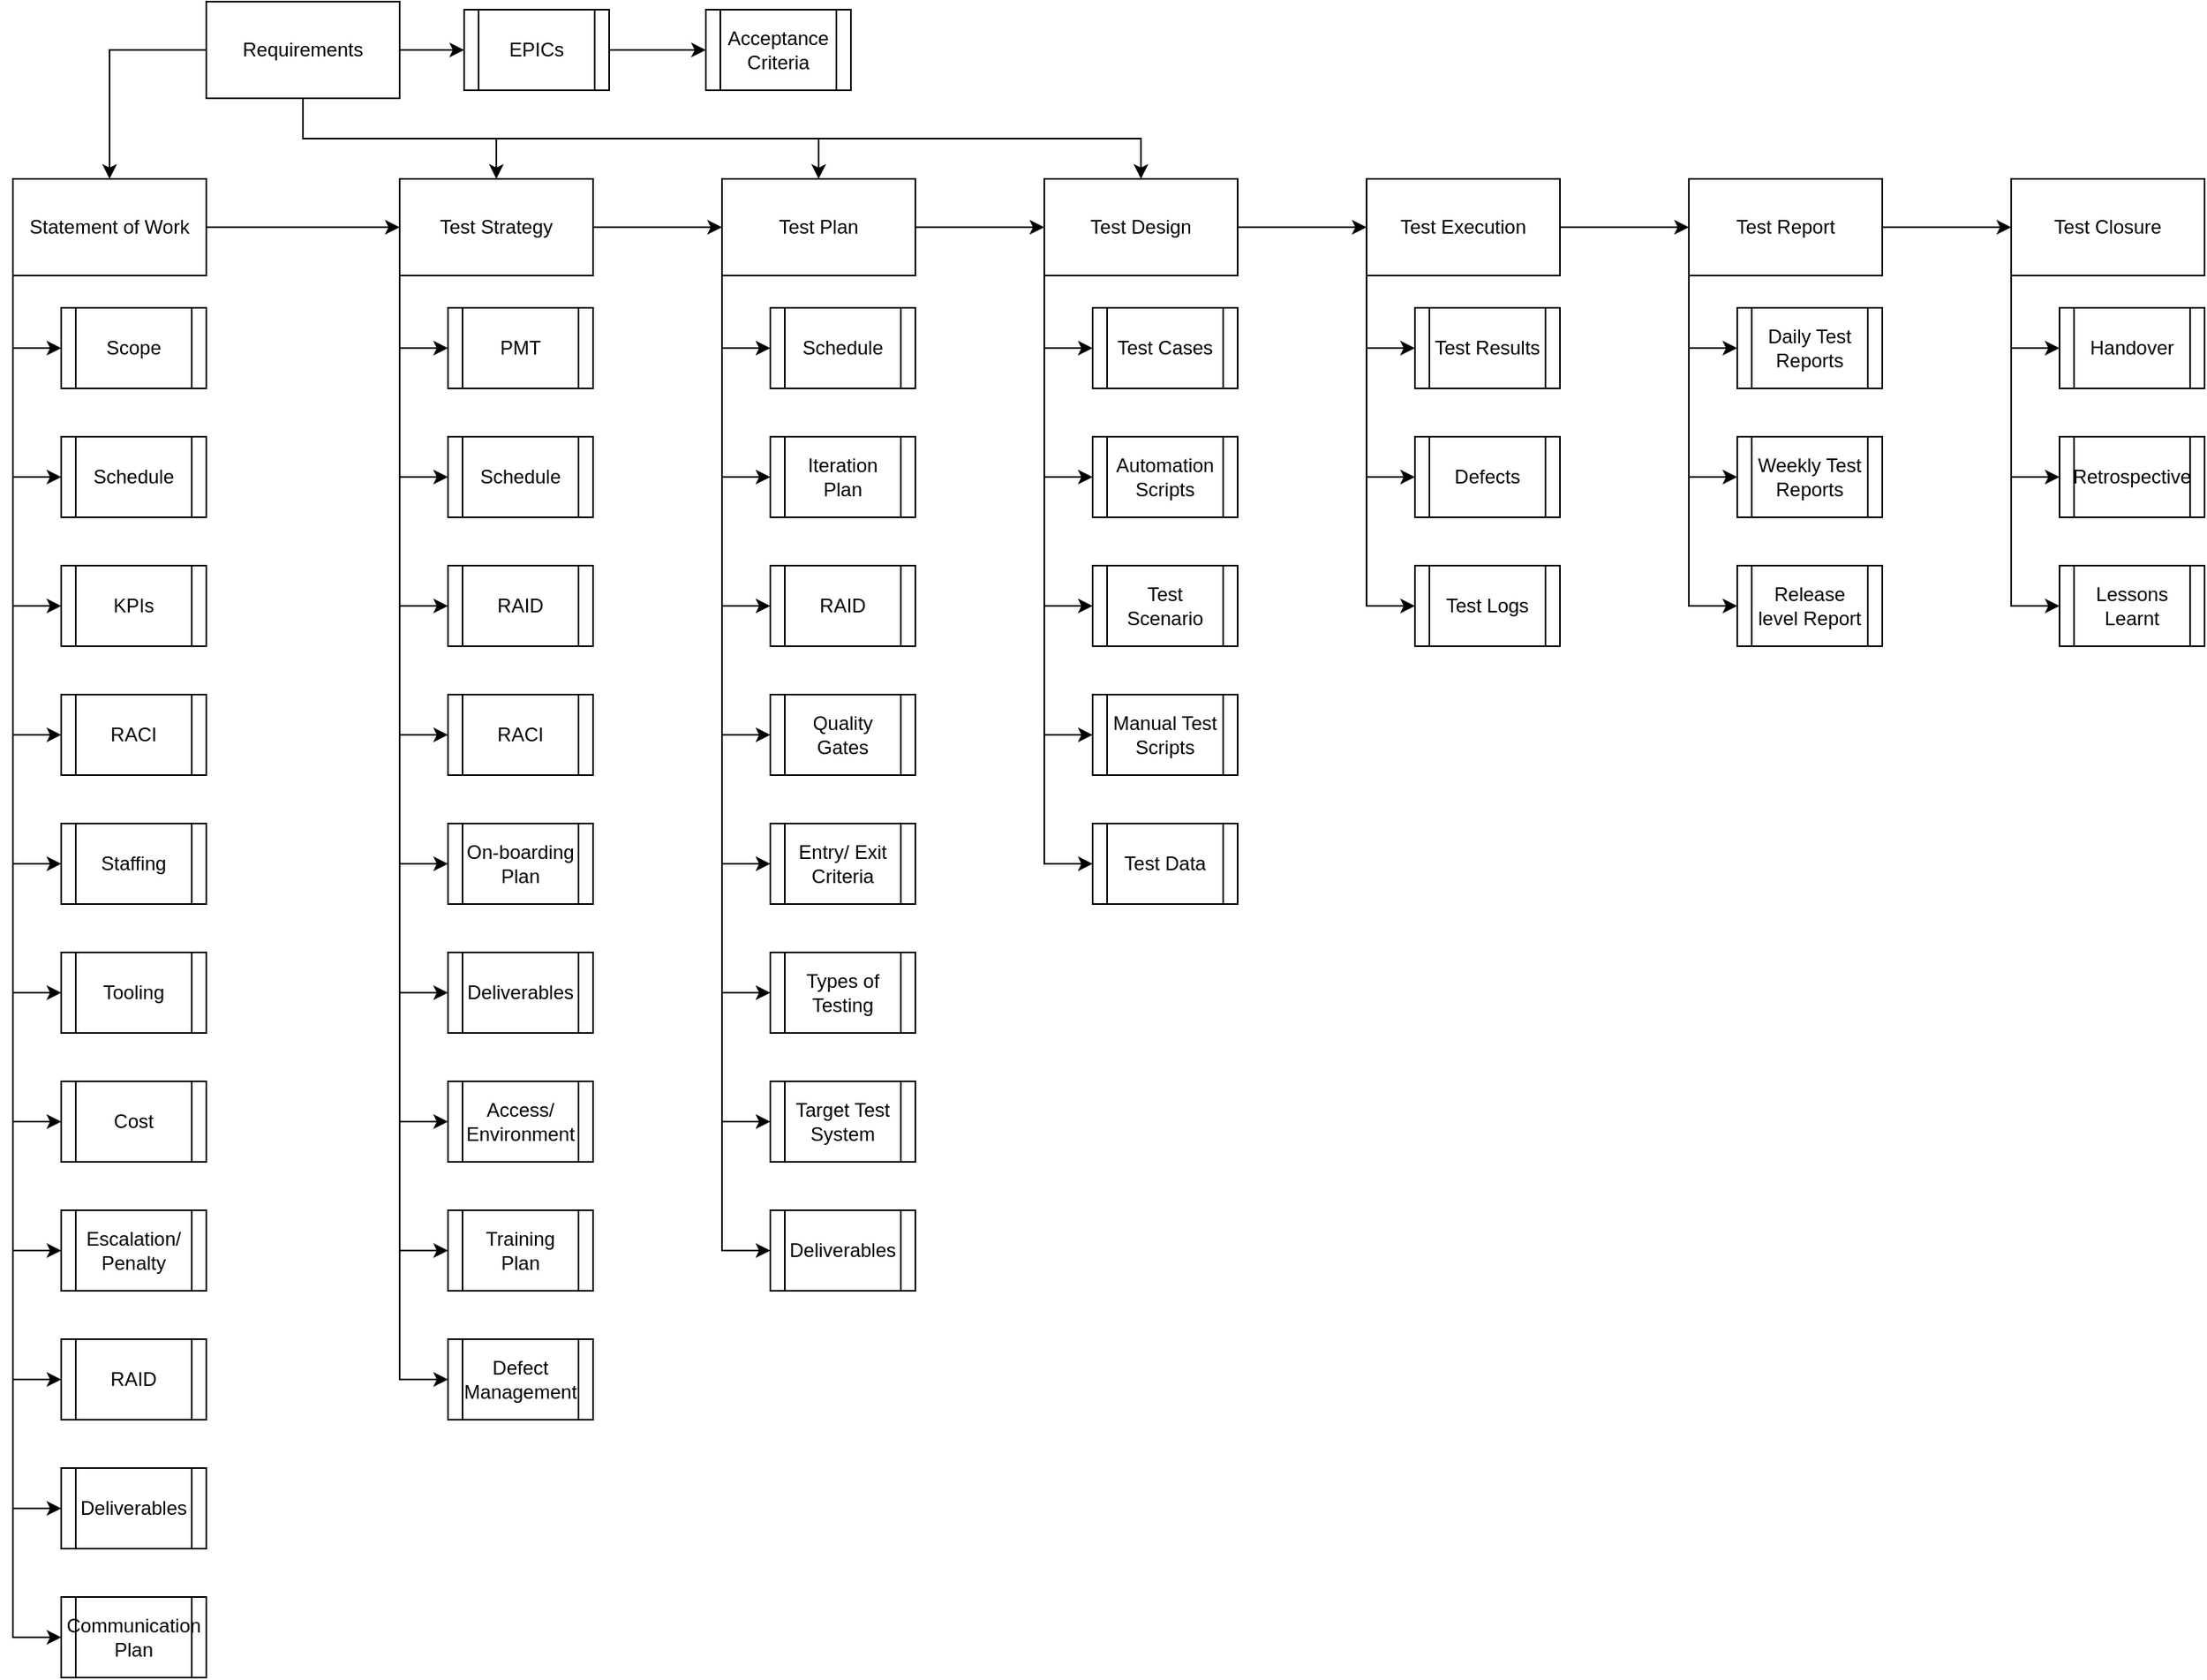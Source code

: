 <mxfile version="20.8.23" type="github" pages="3">
  <diagram name="Page-1" id="XkftuPTef9AWqIVJO75a">
    <mxGraphModel dx="954" dy="647" grid="1" gridSize="10" guides="1" tooltips="1" connect="1" arrows="1" fold="1" page="1" pageScale="1" pageWidth="827" pageHeight="1169" math="0" shadow="0">
      <root>
        <mxCell id="0" />
        <mxCell id="1" parent="0" />
        <mxCell id="diomu_ZPvpp-2AGHOQEY-20" style="edgeStyle=orthogonalEdgeStyle;rounded=0;orthogonalLoop=1;jettySize=auto;html=1;exitX=0;exitY=1;exitDx=0;exitDy=0;entryX=0;entryY=0.5;entryDx=0;entryDy=0;" parent="1" source="diomu_ZPvpp-2AGHOQEY-1" target="diomu_ZPvpp-2AGHOQEY-9" edge="1">
          <mxGeometry relative="1" as="geometry" />
        </mxCell>
        <mxCell id="diomu_ZPvpp-2AGHOQEY-21" style="edgeStyle=orthogonalEdgeStyle;rounded=0;orthogonalLoop=1;jettySize=auto;html=1;exitX=0;exitY=1;exitDx=0;exitDy=0;entryX=0;entryY=0.5;entryDx=0;entryDy=0;" parent="1" source="diomu_ZPvpp-2AGHOQEY-1" target="diomu_ZPvpp-2AGHOQEY-10" edge="1">
          <mxGeometry relative="1" as="geometry">
            <mxPoint x="40" y="280" as="targetPoint" />
          </mxGeometry>
        </mxCell>
        <mxCell id="diomu_ZPvpp-2AGHOQEY-22" style="edgeStyle=orthogonalEdgeStyle;rounded=0;orthogonalLoop=1;jettySize=auto;html=1;exitX=0;exitY=1;exitDx=0;exitDy=0;entryX=0;entryY=0.5;entryDx=0;entryDy=0;" parent="1" source="diomu_ZPvpp-2AGHOQEY-1" target="diomu_ZPvpp-2AGHOQEY-11" edge="1">
          <mxGeometry relative="1" as="geometry" />
        </mxCell>
        <mxCell id="diomu_ZPvpp-2AGHOQEY-23" style="edgeStyle=orthogonalEdgeStyle;rounded=0;orthogonalLoop=1;jettySize=auto;html=1;exitX=0;exitY=1;exitDx=0;exitDy=0;entryX=0;entryY=0.5;entryDx=0;entryDy=0;" parent="1" source="diomu_ZPvpp-2AGHOQEY-1" target="diomu_ZPvpp-2AGHOQEY-19" edge="1">
          <mxGeometry relative="1" as="geometry" />
        </mxCell>
        <mxCell id="diomu_ZPvpp-2AGHOQEY-24" style="edgeStyle=orthogonalEdgeStyle;rounded=0;orthogonalLoop=1;jettySize=auto;html=1;exitX=0;exitY=1;exitDx=0;exitDy=0;entryX=0;entryY=0.5;entryDx=0;entryDy=0;" parent="1" source="diomu_ZPvpp-2AGHOQEY-1" target="diomu_ZPvpp-2AGHOQEY-18" edge="1">
          <mxGeometry relative="1" as="geometry" />
        </mxCell>
        <mxCell id="diomu_ZPvpp-2AGHOQEY-25" style="edgeStyle=orthogonalEdgeStyle;rounded=0;orthogonalLoop=1;jettySize=auto;html=1;exitX=0;exitY=1;exitDx=0;exitDy=0;entryX=0;entryY=0.5;entryDx=0;entryDy=0;" parent="1" source="diomu_ZPvpp-2AGHOQEY-1" target="diomu_ZPvpp-2AGHOQEY-17" edge="1">
          <mxGeometry relative="1" as="geometry" />
        </mxCell>
        <mxCell id="diomu_ZPvpp-2AGHOQEY-26" style="edgeStyle=orthogonalEdgeStyle;rounded=0;orthogonalLoop=1;jettySize=auto;html=1;exitX=0;exitY=1;exitDx=0;exitDy=0;entryX=0;entryY=0.5;entryDx=0;entryDy=0;" parent="1" source="diomu_ZPvpp-2AGHOQEY-1" target="diomu_ZPvpp-2AGHOQEY-16" edge="1">
          <mxGeometry relative="1" as="geometry" />
        </mxCell>
        <mxCell id="diomu_ZPvpp-2AGHOQEY-27" style="edgeStyle=orthogonalEdgeStyle;rounded=0;orthogonalLoop=1;jettySize=auto;html=1;exitX=0;exitY=1;exitDx=0;exitDy=0;entryX=0;entryY=0.5;entryDx=0;entryDy=0;" parent="1" source="diomu_ZPvpp-2AGHOQEY-1" target="diomu_ZPvpp-2AGHOQEY-15" edge="1">
          <mxGeometry relative="1" as="geometry" />
        </mxCell>
        <mxCell id="diomu_ZPvpp-2AGHOQEY-28" style="edgeStyle=orthogonalEdgeStyle;rounded=0;orthogonalLoop=1;jettySize=auto;html=1;exitX=0;exitY=1;exitDx=0;exitDy=0;entryX=0;entryY=0.5;entryDx=0;entryDy=0;" parent="1" source="diomu_ZPvpp-2AGHOQEY-1" target="diomu_ZPvpp-2AGHOQEY-14" edge="1">
          <mxGeometry relative="1" as="geometry" />
        </mxCell>
        <mxCell id="diomu_ZPvpp-2AGHOQEY-29" style="edgeStyle=orthogonalEdgeStyle;rounded=0;orthogonalLoop=1;jettySize=auto;html=1;exitX=0;exitY=1;exitDx=0;exitDy=0;entryX=0;entryY=0.5;entryDx=0;entryDy=0;" parent="1" source="diomu_ZPvpp-2AGHOQEY-1" target="diomu_ZPvpp-2AGHOQEY-13" edge="1">
          <mxGeometry relative="1" as="geometry" />
        </mxCell>
        <mxCell id="diomu_ZPvpp-2AGHOQEY-30" style="edgeStyle=orthogonalEdgeStyle;rounded=0;orthogonalLoop=1;jettySize=auto;html=1;exitX=0;exitY=1;exitDx=0;exitDy=0;entryX=0;entryY=0.5;entryDx=0;entryDy=0;" parent="1" source="diomu_ZPvpp-2AGHOQEY-1" target="diomu_ZPvpp-2AGHOQEY-12" edge="1">
          <mxGeometry relative="1" as="geometry" />
        </mxCell>
        <mxCell id="diomu_ZPvpp-2AGHOQEY-100" style="edgeStyle=orthogonalEdgeStyle;rounded=0;orthogonalLoop=1;jettySize=auto;html=1;exitX=1;exitY=0.5;exitDx=0;exitDy=0;entryX=0;entryY=0.5;entryDx=0;entryDy=0;" parent="1" source="diomu_ZPvpp-2AGHOQEY-1" target="diomu_ZPvpp-2AGHOQEY-3" edge="1">
          <mxGeometry relative="1" as="geometry" />
        </mxCell>
        <mxCell id="diomu_ZPvpp-2AGHOQEY-1" value="Statement of Work" style="rounded=0;whiteSpace=wrap;html=1;" parent="1" vertex="1">
          <mxGeometry x="40" y="120" width="120" height="60" as="geometry" />
        </mxCell>
        <mxCell id="diomu_ZPvpp-2AGHOQEY-106" style="edgeStyle=orthogonalEdgeStyle;rounded=0;orthogonalLoop=1;jettySize=auto;html=1;exitX=1;exitY=0.5;exitDx=0;exitDy=0;entryX=0;entryY=0.5;entryDx=0;entryDy=0;" parent="1" source="diomu_ZPvpp-2AGHOQEY-2" target="diomu_ZPvpp-2AGHOQEY-98" edge="1">
          <mxGeometry relative="1" as="geometry" />
        </mxCell>
        <mxCell id="diomu_ZPvpp-2AGHOQEY-113" style="edgeStyle=orthogonalEdgeStyle;rounded=0;orthogonalLoop=1;jettySize=auto;html=1;exitX=0;exitY=0.5;exitDx=0;exitDy=0;entryX=0.5;entryY=0;entryDx=0;entryDy=0;startArrow=none;startFill=0;" parent="1" source="diomu_ZPvpp-2AGHOQEY-2" target="diomu_ZPvpp-2AGHOQEY-1" edge="1">
          <mxGeometry relative="1" as="geometry" />
        </mxCell>
        <mxCell id="diomu_ZPvpp-2AGHOQEY-114" style="edgeStyle=orthogonalEdgeStyle;rounded=0;orthogonalLoop=1;jettySize=auto;html=1;exitX=0.5;exitY=1;exitDx=0;exitDy=0;entryX=0.5;entryY=0;entryDx=0;entryDy=0;startArrow=none;startFill=0;" parent="1" source="diomu_ZPvpp-2AGHOQEY-2" target="diomu_ZPvpp-2AGHOQEY-3" edge="1">
          <mxGeometry relative="1" as="geometry" />
        </mxCell>
        <mxCell id="diomu_ZPvpp-2AGHOQEY-115" style="edgeStyle=orthogonalEdgeStyle;rounded=0;orthogonalLoop=1;jettySize=auto;html=1;exitX=0.5;exitY=1;exitDx=0;exitDy=0;entryX=0.5;entryY=0;entryDx=0;entryDy=0;startArrow=none;startFill=0;" parent="1" source="diomu_ZPvpp-2AGHOQEY-2" target="diomu_ZPvpp-2AGHOQEY-4" edge="1">
          <mxGeometry relative="1" as="geometry" />
        </mxCell>
        <mxCell id="diomu_ZPvpp-2AGHOQEY-116" style="edgeStyle=orthogonalEdgeStyle;rounded=0;orthogonalLoop=1;jettySize=auto;html=1;exitX=0.5;exitY=1;exitDx=0;exitDy=0;startArrow=none;startFill=0;" parent="1" source="diomu_ZPvpp-2AGHOQEY-2" target="diomu_ZPvpp-2AGHOQEY-5" edge="1">
          <mxGeometry relative="1" as="geometry" />
        </mxCell>
        <mxCell id="diomu_ZPvpp-2AGHOQEY-2" value="Requirements" style="rounded=0;whiteSpace=wrap;html=1;" parent="1" vertex="1">
          <mxGeometry x="160" y="10" width="120" height="60" as="geometry" />
        </mxCell>
        <mxCell id="diomu_ZPvpp-2AGHOQEY-40" style="edgeStyle=orthogonalEdgeStyle;rounded=0;orthogonalLoop=1;jettySize=auto;html=1;exitX=0;exitY=1;exitDx=0;exitDy=0;entryX=0;entryY=0.5;entryDx=0;entryDy=0;" parent="1" source="diomu_ZPvpp-2AGHOQEY-3" target="diomu_ZPvpp-2AGHOQEY-39" edge="1">
          <mxGeometry relative="1" as="geometry" />
        </mxCell>
        <mxCell id="diomu_ZPvpp-2AGHOQEY-41" style="edgeStyle=orthogonalEdgeStyle;rounded=0;orthogonalLoop=1;jettySize=auto;html=1;exitX=0;exitY=1;exitDx=0;exitDy=0;entryX=0;entryY=0.5;entryDx=0;entryDy=0;" parent="1" source="diomu_ZPvpp-2AGHOQEY-3" target="diomu_ZPvpp-2AGHOQEY-38" edge="1">
          <mxGeometry relative="1" as="geometry" />
        </mxCell>
        <mxCell id="diomu_ZPvpp-2AGHOQEY-42" style="edgeStyle=orthogonalEdgeStyle;rounded=0;orthogonalLoop=1;jettySize=auto;html=1;exitX=0;exitY=1;exitDx=0;exitDy=0;entryX=0;entryY=0.5;entryDx=0;entryDy=0;" parent="1" source="diomu_ZPvpp-2AGHOQEY-3" target="diomu_ZPvpp-2AGHOQEY-37" edge="1">
          <mxGeometry relative="1" as="geometry" />
        </mxCell>
        <mxCell id="diomu_ZPvpp-2AGHOQEY-43" style="edgeStyle=orthogonalEdgeStyle;rounded=0;orthogonalLoop=1;jettySize=auto;html=1;exitX=0;exitY=1;exitDx=0;exitDy=0;entryX=0;entryY=0.5;entryDx=0;entryDy=0;" parent="1" source="diomu_ZPvpp-2AGHOQEY-3" target="diomu_ZPvpp-2AGHOQEY-36" edge="1">
          <mxGeometry relative="1" as="geometry" />
        </mxCell>
        <mxCell id="diomu_ZPvpp-2AGHOQEY-44" style="edgeStyle=orthogonalEdgeStyle;rounded=0;orthogonalLoop=1;jettySize=auto;html=1;exitX=0;exitY=1;exitDx=0;exitDy=0;entryX=0;entryY=0.5;entryDx=0;entryDy=0;" parent="1" source="diomu_ZPvpp-2AGHOQEY-3" target="diomu_ZPvpp-2AGHOQEY-35" edge="1">
          <mxGeometry relative="1" as="geometry" />
        </mxCell>
        <mxCell id="diomu_ZPvpp-2AGHOQEY-45" style="edgeStyle=orthogonalEdgeStyle;rounded=0;orthogonalLoop=1;jettySize=auto;html=1;exitX=0;exitY=1;exitDx=0;exitDy=0;entryX=0;entryY=0.5;entryDx=0;entryDy=0;" parent="1" source="diomu_ZPvpp-2AGHOQEY-3" target="diomu_ZPvpp-2AGHOQEY-34" edge="1">
          <mxGeometry relative="1" as="geometry" />
        </mxCell>
        <mxCell id="diomu_ZPvpp-2AGHOQEY-46" style="edgeStyle=orthogonalEdgeStyle;rounded=0;orthogonalLoop=1;jettySize=auto;html=1;exitX=0;exitY=1;exitDx=0;exitDy=0;entryX=0;entryY=0.5;entryDx=0;entryDy=0;" parent="1" source="diomu_ZPvpp-2AGHOQEY-3" target="diomu_ZPvpp-2AGHOQEY-33" edge="1">
          <mxGeometry relative="1" as="geometry" />
        </mxCell>
        <mxCell id="diomu_ZPvpp-2AGHOQEY-47" style="edgeStyle=orthogonalEdgeStyle;rounded=0;orthogonalLoop=1;jettySize=auto;html=1;exitX=0;exitY=1;exitDx=0;exitDy=0;entryX=0;entryY=0.5;entryDx=0;entryDy=0;" parent="1" source="diomu_ZPvpp-2AGHOQEY-3" target="diomu_ZPvpp-2AGHOQEY-32" edge="1">
          <mxGeometry relative="1" as="geometry" />
        </mxCell>
        <mxCell id="diomu_ZPvpp-2AGHOQEY-48" style="edgeStyle=orthogonalEdgeStyle;rounded=0;orthogonalLoop=1;jettySize=auto;html=1;exitX=0;exitY=1;exitDx=0;exitDy=0;entryX=0;entryY=0.5;entryDx=0;entryDy=0;" parent="1" source="diomu_ZPvpp-2AGHOQEY-3" target="diomu_ZPvpp-2AGHOQEY-31" edge="1">
          <mxGeometry relative="1" as="geometry" />
        </mxCell>
        <mxCell id="diomu_ZPvpp-2AGHOQEY-101" style="edgeStyle=orthogonalEdgeStyle;rounded=0;orthogonalLoop=1;jettySize=auto;html=1;exitX=1;exitY=0.5;exitDx=0;exitDy=0;entryX=0;entryY=0.5;entryDx=0;entryDy=0;" parent="1" source="diomu_ZPvpp-2AGHOQEY-3" target="diomu_ZPvpp-2AGHOQEY-4" edge="1">
          <mxGeometry relative="1" as="geometry" />
        </mxCell>
        <mxCell id="diomu_ZPvpp-2AGHOQEY-3" value="Test Strategy" style="rounded=0;whiteSpace=wrap;html=1;" parent="1" vertex="1">
          <mxGeometry x="280" y="120" width="120" height="60" as="geometry" />
        </mxCell>
        <mxCell id="diomu_ZPvpp-2AGHOQEY-58" style="edgeStyle=orthogonalEdgeStyle;rounded=0;orthogonalLoop=1;jettySize=auto;html=1;exitX=0;exitY=1;exitDx=0;exitDy=0;entryX=0;entryY=0.5;entryDx=0;entryDy=0;" parent="1" source="diomu_ZPvpp-2AGHOQEY-4" target="diomu_ZPvpp-2AGHOQEY-56" edge="1">
          <mxGeometry relative="1" as="geometry" />
        </mxCell>
        <mxCell id="diomu_ZPvpp-2AGHOQEY-59" style="edgeStyle=orthogonalEdgeStyle;rounded=0;orthogonalLoop=1;jettySize=auto;html=1;exitX=0;exitY=1;exitDx=0;exitDy=0;entryX=0;entryY=0.5;entryDx=0;entryDy=0;" parent="1" source="diomu_ZPvpp-2AGHOQEY-4" target="diomu_ZPvpp-2AGHOQEY-55" edge="1">
          <mxGeometry relative="1" as="geometry" />
        </mxCell>
        <mxCell id="diomu_ZPvpp-2AGHOQEY-60" style="edgeStyle=orthogonalEdgeStyle;rounded=0;orthogonalLoop=1;jettySize=auto;html=1;exitX=0;exitY=1;exitDx=0;exitDy=0;entryX=0;entryY=0.5;entryDx=0;entryDy=0;" parent="1" source="diomu_ZPvpp-2AGHOQEY-4" target="diomu_ZPvpp-2AGHOQEY-54" edge="1">
          <mxGeometry relative="1" as="geometry" />
        </mxCell>
        <mxCell id="diomu_ZPvpp-2AGHOQEY-61" style="edgeStyle=orthogonalEdgeStyle;rounded=0;orthogonalLoop=1;jettySize=auto;html=1;exitX=0;exitY=1;exitDx=0;exitDy=0;entryX=0;entryY=0.5;entryDx=0;entryDy=0;" parent="1" source="diomu_ZPvpp-2AGHOQEY-4" target="diomu_ZPvpp-2AGHOQEY-53" edge="1">
          <mxGeometry relative="1" as="geometry" />
        </mxCell>
        <mxCell id="diomu_ZPvpp-2AGHOQEY-62" style="edgeStyle=orthogonalEdgeStyle;rounded=0;orthogonalLoop=1;jettySize=auto;html=1;exitX=0;exitY=1;exitDx=0;exitDy=0;entryX=0;entryY=0.5;entryDx=0;entryDy=0;" parent="1" source="diomu_ZPvpp-2AGHOQEY-4" target="diomu_ZPvpp-2AGHOQEY-52" edge="1">
          <mxGeometry relative="1" as="geometry" />
        </mxCell>
        <mxCell id="diomu_ZPvpp-2AGHOQEY-63" style="edgeStyle=orthogonalEdgeStyle;rounded=0;orthogonalLoop=1;jettySize=auto;html=1;exitX=0;exitY=1;exitDx=0;exitDy=0;entryX=0;entryY=0.5;entryDx=0;entryDy=0;" parent="1" source="diomu_ZPvpp-2AGHOQEY-4" target="diomu_ZPvpp-2AGHOQEY-51" edge="1">
          <mxGeometry relative="1" as="geometry" />
        </mxCell>
        <mxCell id="diomu_ZPvpp-2AGHOQEY-64" style="edgeStyle=orthogonalEdgeStyle;rounded=0;orthogonalLoop=1;jettySize=auto;html=1;exitX=0;exitY=1;exitDx=0;exitDy=0;entryX=0;entryY=0.5;entryDx=0;entryDy=0;" parent="1" source="diomu_ZPvpp-2AGHOQEY-4" target="diomu_ZPvpp-2AGHOQEY-50" edge="1">
          <mxGeometry relative="1" as="geometry" />
        </mxCell>
        <mxCell id="diomu_ZPvpp-2AGHOQEY-65" style="edgeStyle=orthogonalEdgeStyle;rounded=0;orthogonalLoop=1;jettySize=auto;html=1;exitX=0;exitY=1;exitDx=0;exitDy=0;entryX=0;entryY=0.5;entryDx=0;entryDy=0;" parent="1" source="diomu_ZPvpp-2AGHOQEY-4" target="diomu_ZPvpp-2AGHOQEY-49" edge="1">
          <mxGeometry relative="1" as="geometry" />
        </mxCell>
        <mxCell id="diomu_ZPvpp-2AGHOQEY-102" style="edgeStyle=orthogonalEdgeStyle;rounded=0;orthogonalLoop=1;jettySize=auto;html=1;exitX=1;exitY=0.5;exitDx=0;exitDy=0;entryX=0;entryY=0.5;entryDx=0;entryDy=0;" parent="1" source="diomu_ZPvpp-2AGHOQEY-4" target="diomu_ZPvpp-2AGHOQEY-5" edge="1">
          <mxGeometry relative="1" as="geometry" />
        </mxCell>
        <mxCell id="diomu_ZPvpp-2AGHOQEY-4" value="Test Plan" style="rounded=0;whiteSpace=wrap;html=1;" parent="1" vertex="1">
          <mxGeometry x="480" y="120" width="120" height="60" as="geometry" />
        </mxCell>
        <mxCell id="diomu_ZPvpp-2AGHOQEY-75" style="edgeStyle=orthogonalEdgeStyle;rounded=0;orthogonalLoop=1;jettySize=auto;html=1;exitX=0;exitY=1;exitDx=0;exitDy=0;entryX=0;entryY=0.5;entryDx=0;entryDy=0;" parent="1" source="diomu_ZPvpp-2AGHOQEY-5" target="diomu_ZPvpp-2AGHOQEY-70" edge="1">
          <mxGeometry relative="1" as="geometry" />
        </mxCell>
        <mxCell id="diomu_ZPvpp-2AGHOQEY-76" style="edgeStyle=orthogonalEdgeStyle;rounded=0;orthogonalLoop=1;jettySize=auto;html=1;exitX=0;exitY=1;exitDx=0;exitDy=0;entryX=0;entryY=0.5;entryDx=0;entryDy=0;" parent="1" source="diomu_ZPvpp-2AGHOQEY-5" target="diomu_ZPvpp-2AGHOQEY-69" edge="1">
          <mxGeometry relative="1" as="geometry" />
        </mxCell>
        <mxCell id="diomu_ZPvpp-2AGHOQEY-77" style="edgeStyle=orthogonalEdgeStyle;rounded=0;orthogonalLoop=1;jettySize=auto;html=1;exitX=0;exitY=1;exitDx=0;exitDy=0;entryX=0;entryY=0.5;entryDx=0;entryDy=0;" parent="1" source="diomu_ZPvpp-2AGHOQEY-5" target="diomu_ZPvpp-2AGHOQEY-68" edge="1">
          <mxGeometry relative="1" as="geometry" />
        </mxCell>
        <mxCell id="diomu_ZPvpp-2AGHOQEY-78" style="edgeStyle=orthogonalEdgeStyle;rounded=0;orthogonalLoop=1;jettySize=auto;html=1;exitX=0;exitY=1;exitDx=0;exitDy=0;entryX=0;entryY=0.5;entryDx=0;entryDy=0;" parent="1" source="diomu_ZPvpp-2AGHOQEY-5" target="diomu_ZPvpp-2AGHOQEY-67" edge="1">
          <mxGeometry relative="1" as="geometry" />
        </mxCell>
        <mxCell id="diomu_ZPvpp-2AGHOQEY-79" style="edgeStyle=orthogonalEdgeStyle;rounded=0;orthogonalLoop=1;jettySize=auto;html=1;exitX=0;exitY=1;exitDx=0;exitDy=0;entryX=0;entryY=0.5;entryDx=0;entryDy=0;" parent="1" source="diomu_ZPvpp-2AGHOQEY-5" target="diomu_ZPvpp-2AGHOQEY-66" edge="1">
          <mxGeometry relative="1" as="geometry" />
        </mxCell>
        <mxCell id="diomu_ZPvpp-2AGHOQEY-103" style="edgeStyle=orthogonalEdgeStyle;rounded=0;orthogonalLoop=1;jettySize=auto;html=1;exitX=1;exitY=0.5;exitDx=0;exitDy=0;entryX=0;entryY=0.5;entryDx=0;entryDy=0;" parent="1" source="diomu_ZPvpp-2AGHOQEY-5" target="diomu_ZPvpp-2AGHOQEY-6" edge="1">
          <mxGeometry relative="1" as="geometry" />
        </mxCell>
        <mxCell id="diomu_ZPvpp-2AGHOQEY-5" value="Test Design" style="rounded=0;whiteSpace=wrap;html=1;" parent="1" vertex="1">
          <mxGeometry x="680" y="120" width="120" height="60" as="geometry" />
        </mxCell>
        <mxCell id="diomu_ZPvpp-2AGHOQEY-83" style="edgeStyle=orthogonalEdgeStyle;rounded=0;orthogonalLoop=1;jettySize=auto;html=1;exitX=0;exitY=1;exitDx=0;exitDy=0;entryX=0;entryY=0.5;entryDx=0;entryDy=0;" parent="1" source="diomu_ZPvpp-2AGHOQEY-6" target="diomu_ZPvpp-2AGHOQEY-82" edge="1">
          <mxGeometry relative="1" as="geometry" />
        </mxCell>
        <mxCell id="diomu_ZPvpp-2AGHOQEY-84" style="edgeStyle=orthogonalEdgeStyle;rounded=0;orthogonalLoop=1;jettySize=auto;html=1;exitX=0;exitY=1;exitDx=0;exitDy=0;entryX=0;entryY=0.5;entryDx=0;entryDy=0;" parent="1" source="diomu_ZPvpp-2AGHOQEY-6" target="diomu_ZPvpp-2AGHOQEY-81" edge="1">
          <mxGeometry relative="1" as="geometry" />
        </mxCell>
        <mxCell id="diomu_ZPvpp-2AGHOQEY-85" style="edgeStyle=orthogonalEdgeStyle;rounded=0;orthogonalLoop=1;jettySize=auto;html=1;exitX=0;exitY=1;exitDx=0;exitDy=0;entryX=0;entryY=0.5;entryDx=0;entryDy=0;" parent="1" source="diomu_ZPvpp-2AGHOQEY-6" target="diomu_ZPvpp-2AGHOQEY-80" edge="1">
          <mxGeometry relative="1" as="geometry" />
        </mxCell>
        <mxCell id="diomu_ZPvpp-2AGHOQEY-104" style="edgeStyle=orthogonalEdgeStyle;rounded=0;orthogonalLoop=1;jettySize=auto;html=1;exitX=1;exitY=0.5;exitDx=0;exitDy=0;entryX=0;entryY=0.5;entryDx=0;entryDy=0;" parent="1" source="diomu_ZPvpp-2AGHOQEY-6" target="diomu_ZPvpp-2AGHOQEY-7" edge="1">
          <mxGeometry relative="1" as="geometry" />
        </mxCell>
        <mxCell id="diomu_ZPvpp-2AGHOQEY-6" value="Test Execution" style="rounded=0;whiteSpace=wrap;html=1;" parent="1" vertex="1">
          <mxGeometry x="880" y="120" width="120" height="60" as="geometry" />
        </mxCell>
        <mxCell id="diomu_ZPvpp-2AGHOQEY-89" style="edgeStyle=orthogonalEdgeStyle;rounded=0;orthogonalLoop=1;jettySize=auto;html=1;exitX=0;exitY=1;exitDx=0;exitDy=0;entryX=0;entryY=0.5;entryDx=0;entryDy=0;" parent="1" source="diomu_ZPvpp-2AGHOQEY-7" target="diomu_ZPvpp-2AGHOQEY-88" edge="1">
          <mxGeometry relative="1" as="geometry" />
        </mxCell>
        <mxCell id="diomu_ZPvpp-2AGHOQEY-90" style="edgeStyle=orthogonalEdgeStyle;rounded=0;orthogonalLoop=1;jettySize=auto;html=1;exitX=0;exitY=1;exitDx=0;exitDy=0;entryX=0;entryY=0.5;entryDx=0;entryDy=0;" parent="1" source="diomu_ZPvpp-2AGHOQEY-7" target="diomu_ZPvpp-2AGHOQEY-87" edge="1">
          <mxGeometry relative="1" as="geometry" />
        </mxCell>
        <mxCell id="diomu_ZPvpp-2AGHOQEY-91" style="edgeStyle=orthogonalEdgeStyle;rounded=0;orthogonalLoop=1;jettySize=auto;html=1;exitX=0;exitY=1;exitDx=0;exitDy=0;entryX=0;entryY=0.5;entryDx=0;entryDy=0;" parent="1" source="diomu_ZPvpp-2AGHOQEY-7" target="diomu_ZPvpp-2AGHOQEY-86" edge="1">
          <mxGeometry relative="1" as="geometry" />
        </mxCell>
        <mxCell id="diomu_ZPvpp-2AGHOQEY-105" style="edgeStyle=orthogonalEdgeStyle;rounded=0;orthogonalLoop=1;jettySize=auto;html=1;exitX=1;exitY=0.5;exitDx=0;exitDy=0;entryX=0;entryY=0.5;entryDx=0;entryDy=0;" parent="1" source="diomu_ZPvpp-2AGHOQEY-7" target="diomu_ZPvpp-2AGHOQEY-8" edge="1">
          <mxGeometry relative="1" as="geometry" />
        </mxCell>
        <mxCell id="diomu_ZPvpp-2AGHOQEY-7" value="Test Report" style="rounded=0;whiteSpace=wrap;html=1;" parent="1" vertex="1">
          <mxGeometry x="1080" y="120" width="120" height="60" as="geometry" />
        </mxCell>
        <mxCell id="diomu_ZPvpp-2AGHOQEY-95" style="edgeStyle=orthogonalEdgeStyle;rounded=0;orthogonalLoop=1;jettySize=auto;html=1;exitX=0;exitY=1;exitDx=0;exitDy=0;entryX=0;entryY=0.5;entryDx=0;entryDy=0;" parent="1" source="diomu_ZPvpp-2AGHOQEY-8" target="diomu_ZPvpp-2AGHOQEY-94" edge="1">
          <mxGeometry relative="1" as="geometry" />
        </mxCell>
        <mxCell id="diomu_ZPvpp-2AGHOQEY-96" style="edgeStyle=orthogonalEdgeStyle;rounded=0;orthogonalLoop=1;jettySize=auto;html=1;exitX=0;exitY=1;exitDx=0;exitDy=0;entryX=0;entryY=0.5;entryDx=0;entryDy=0;" parent="1" source="diomu_ZPvpp-2AGHOQEY-8" target="diomu_ZPvpp-2AGHOQEY-93" edge="1">
          <mxGeometry relative="1" as="geometry" />
        </mxCell>
        <mxCell id="diomu_ZPvpp-2AGHOQEY-97" style="edgeStyle=orthogonalEdgeStyle;rounded=0;orthogonalLoop=1;jettySize=auto;html=1;exitX=0;exitY=1;exitDx=0;exitDy=0;entryX=0;entryY=0.5;entryDx=0;entryDy=0;" parent="1" source="diomu_ZPvpp-2AGHOQEY-8" target="diomu_ZPvpp-2AGHOQEY-92" edge="1">
          <mxGeometry relative="1" as="geometry" />
        </mxCell>
        <mxCell id="diomu_ZPvpp-2AGHOQEY-8" value="Test Closure" style="rounded=0;whiteSpace=wrap;html=1;" parent="1" vertex="1">
          <mxGeometry x="1280" y="120" width="120" height="60" as="geometry" />
        </mxCell>
        <mxCell id="diomu_ZPvpp-2AGHOQEY-9" value="Scope" style="shape=process;whiteSpace=wrap;html=1;backgroundOutline=1;" parent="1" vertex="1">
          <mxGeometry x="70" y="200" width="90" height="50" as="geometry" />
        </mxCell>
        <mxCell id="diomu_ZPvpp-2AGHOQEY-10" value="Schedule" style="shape=process;whiteSpace=wrap;html=1;backgroundOutline=1;" parent="1" vertex="1">
          <mxGeometry x="70" y="280" width="90" height="50" as="geometry" />
        </mxCell>
        <mxCell id="diomu_ZPvpp-2AGHOQEY-11" value="KPIs" style="shape=process;whiteSpace=wrap;html=1;backgroundOutline=1;" parent="1" vertex="1">
          <mxGeometry x="70" y="360" width="90" height="50" as="geometry" />
        </mxCell>
        <mxCell id="diomu_ZPvpp-2AGHOQEY-12" value="RACI" style="shape=process;whiteSpace=wrap;html=1;backgroundOutline=1;" parent="1" vertex="1">
          <mxGeometry x="70" y="440" width="90" height="50" as="geometry" />
        </mxCell>
        <mxCell id="diomu_ZPvpp-2AGHOQEY-13" value="Staffing" style="shape=process;whiteSpace=wrap;html=1;backgroundOutline=1;" parent="1" vertex="1">
          <mxGeometry x="70" y="520" width="90" height="50" as="geometry" />
        </mxCell>
        <mxCell id="diomu_ZPvpp-2AGHOQEY-14" value="Tooling" style="shape=process;whiteSpace=wrap;html=1;backgroundOutline=1;" parent="1" vertex="1">
          <mxGeometry x="70" y="600" width="90" height="50" as="geometry" />
        </mxCell>
        <mxCell id="diomu_ZPvpp-2AGHOQEY-15" value="Cost" style="shape=process;whiteSpace=wrap;html=1;backgroundOutline=1;" parent="1" vertex="1">
          <mxGeometry x="70" y="680" width="90" height="50" as="geometry" />
        </mxCell>
        <mxCell id="diomu_ZPvpp-2AGHOQEY-16" value="Escalation/ Penalty" style="shape=process;whiteSpace=wrap;html=1;backgroundOutline=1;" parent="1" vertex="1">
          <mxGeometry x="70" y="760" width="90" height="50" as="geometry" />
        </mxCell>
        <mxCell id="diomu_ZPvpp-2AGHOQEY-17" value="RAID" style="shape=process;whiteSpace=wrap;html=1;backgroundOutline=1;" parent="1" vertex="1">
          <mxGeometry x="70" y="840" width="90" height="50" as="geometry" />
        </mxCell>
        <mxCell id="diomu_ZPvpp-2AGHOQEY-18" value="Deliverables" style="shape=process;whiteSpace=wrap;html=1;backgroundOutline=1;" parent="1" vertex="1">
          <mxGeometry x="70" y="920" width="90" height="50" as="geometry" />
        </mxCell>
        <mxCell id="diomu_ZPvpp-2AGHOQEY-19" value="Communication Plan" style="shape=process;whiteSpace=wrap;html=1;backgroundOutline=1;" parent="1" vertex="1">
          <mxGeometry x="70" y="1000" width="90" height="50" as="geometry" />
        </mxCell>
        <mxCell id="diomu_ZPvpp-2AGHOQEY-31" value="PMT" style="shape=process;whiteSpace=wrap;html=1;backgroundOutline=1;" parent="1" vertex="1">
          <mxGeometry x="310" y="200" width="90" height="50" as="geometry" />
        </mxCell>
        <mxCell id="diomu_ZPvpp-2AGHOQEY-32" value="Schedule" style="shape=process;whiteSpace=wrap;html=1;backgroundOutline=1;" parent="1" vertex="1">
          <mxGeometry x="310" y="280" width="90" height="50" as="geometry" />
        </mxCell>
        <mxCell id="diomu_ZPvpp-2AGHOQEY-33" value="RAID" style="shape=process;whiteSpace=wrap;html=1;backgroundOutline=1;" parent="1" vertex="1">
          <mxGeometry x="310" y="360" width="90" height="50" as="geometry" />
        </mxCell>
        <mxCell id="diomu_ZPvpp-2AGHOQEY-34" value="RACI" style="shape=process;whiteSpace=wrap;html=1;backgroundOutline=1;" parent="1" vertex="1">
          <mxGeometry x="310" y="440" width="90" height="50" as="geometry" />
        </mxCell>
        <mxCell id="diomu_ZPvpp-2AGHOQEY-35" value="On-boarding Plan" style="shape=process;whiteSpace=wrap;html=1;backgroundOutline=1;" parent="1" vertex="1">
          <mxGeometry x="310" y="520" width="90" height="50" as="geometry" />
        </mxCell>
        <mxCell id="diomu_ZPvpp-2AGHOQEY-36" value="Deliverables" style="shape=process;whiteSpace=wrap;html=1;backgroundOutline=1;" parent="1" vertex="1">
          <mxGeometry x="310" y="600" width="90" height="50" as="geometry" />
        </mxCell>
        <mxCell id="diomu_ZPvpp-2AGHOQEY-37" value="Access/ Environment" style="shape=process;whiteSpace=wrap;html=1;backgroundOutline=1;" parent="1" vertex="1">
          <mxGeometry x="310" y="680" width="90" height="50" as="geometry" />
        </mxCell>
        <mxCell id="diomu_ZPvpp-2AGHOQEY-38" value="Training Plan" style="shape=process;whiteSpace=wrap;html=1;backgroundOutline=1;" parent="1" vertex="1">
          <mxGeometry x="310" y="760" width="90" height="50" as="geometry" />
        </mxCell>
        <mxCell id="diomu_ZPvpp-2AGHOQEY-39" value="Defect Management" style="shape=process;whiteSpace=wrap;html=1;backgroundOutline=1;" parent="1" vertex="1">
          <mxGeometry x="310" y="840" width="90" height="50" as="geometry" />
        </mxCell>
        <mxCell id="diomu_ZPvpp-2AGHOQEY-49" value="Schedule" style="shape=process;whiteSpace=wrap;html=1;backgroundOutline=1;" parent="1" vertex="1">
          <mxGeometry x="510" y="200" width="90" height="50" as="geometry" />
        </mxCell>
        <mxCell id="diomu_ZPvpp-2AGHOQEY-50" value="Iteration Plan" style="shape=process;whiteSpace=wrap;html=1;backgroundOutline=1;" parent="1" vertex="1">
          <mxGeometry x="510" y="280" width="90" height="50" as="geometry" />
        </mxCell>
        <mxCell id="diomu_ZPvpp-2AGHOQEY-51" value="RAID" style="shape=process;whiteSpace=wrap;html=1;backgroundOutline=1;" parent="1" vertex="1">
          <mxGeometry x="510" y="360" width="90" height="50" as="geometry" />
        </mxCell>
        <mxCell id="diomu_ZPvpp-2AGHOQEY-52" value="Quality Gates" style="shape=process;whiteSpace=wrap;html=1;backgroundOutline=1;" parent="1" vertex="1">
          <mxGeometry x="510" y="440" width="90" height="50" as="geometry" />
        </mxCell>
        <mxCell id="diomu_ZPvpp-2AGHOQEY-53" value="Entry/ Exit Criteria" style="shape=process;whiteSpace=wrap;html=1;backgroundOutline=1;" parent="1" vertex="1">
          <mxGeometry x="510" y="520" width="90" height="50" as="geometry" />
        </mxCell>
        <mxCell id="diomu_ZPvpp-2AGHOQEY-54" value="Types of Testing" style="shape=process;whiteSpace=wrap;html=1;backgroundOutline=1;" parent="1" vertex="1">
          <mxGeometry x="510" y="600" width="90" height="50" as="geometry" />
        </mxCell>
        <mxCell id="diomu_ZPvpp-2AGHOQEY-55" value="Target Test System" style="shape=process;whiteSpace=wrap;html=1;backgroundOutline=1;" parent="1" vertex="1">
          <mxGeometry x="510" y="680" width="90" height="50" as="geometry" />
        </mxCell>
        <mxCell id="diomu_ZPvpp-2AGHOQEY-56" value="Deliverables" style="shape=process;whiteSpace=wrap;html=1;backgroundOutline=1;" parent="1" vertex="1">
          <mxGeometry x="510" y="760" width="90" height="50" as="geometry" />
        </mxCell>
        <mxCell id="diomu_ZPvpp-2AGHOQEY-66" value="Test Cases" style="shape=process;whiteSpace=wrap;html=1;backgroundOutline=1;" parent="1" vertex="1">
          <mxGeometry x="710" y="200" width="90" height="50" as="geometry" />
        </mxCell>
        <mxCell id="diomu_ZPvpp-2AGHOQEY-67" value="Automation Scripts" style="shape=process;whiteSpace=wrap;html=1;backgroundOutline=1;" parent="1" vertex="1">
          <mxGeometry x="710" y="280" width="90" height="50" as="geometry" />
        </mxCell>
        <mxCell id="diomu_ZPvpp-2AGHOQEY-68" value="Test Scenario" style="shape=process;whiteSpace=wrap;html=1;backgroundOutline=1;" parent="1" vertex="1">
          <mxGeometry x="710" y="360" width="90" height="50" as="geometry" />
        </mxCell>
        <mxCell id="diomu_ZPvpp-2AGHOQEY-69" value="Manual Test Scripts" style="shape=process;whiteSpace=wrap;html=1;backgroundOutline=1;" parent="1" vertex="1">
          <mxGeometry x="710" y="440" width="90" height="50" as="geometry" />
        </mxCell>
        <mxCell id="diomu_ZPvpp-2AGHOQEY-70" value="Test Data" style="shape=process;whiteSpace=wrap;html=1;backgroundOutline=1;" parent="1" vertex="1">
          <mxGeometry x="710" y="520" width="90" height="50" as="geometry" />
        </mxCell>
        <mxCell id="diomu_ZPvpp-2AGHOQEY-80" value="Test Results" style="shape=process;whiteSpace=wrap;html=1;backgroundOutline=1;" parent="1" vertex="1">
          <mxGeometry x="910" y="200" width="90" height="50" as="geometry" />
        </mxCell>
        <mxCell id="diomu_ZPvpp-2AGHOQEY-81" value="Defects" style="shape=process;whiteSpace=wrap;html=1;backgroundOutline=1;" parent="1" vertex="1">
          <mxGeometry x="910" y="280" width="90" height="50" as="geometry" />
        </mxCell>
        <mxCell id="diomu_ZPvpp-2AGHOQEY-82" value="Test Logs" style="shape=process;whiteSpace=wrap;html=1;backgroundOutline=1;" parent="1" vertex="1">
          <mxGeometry x="910" y="360" width="90" height="50" as="geometry" />
        </mxCell>
        <mxCell id="diomu_ZPvpp-2AGHOQEY-86" value="Daily Test Reports" style="shape=process;whiteSpace=wrap;html=1;backgroundOutline=1;" parent="1" vertex="1">
          <mxGeometry x="1110" y="200" width="90" height="50" as="geometry" />
        </mxCell>
        <mxCell id="diomu_ZPvpp-2AGHOQEY-87" value="Weekly Test Reports" style="shape=process;whiteSpace=wrap;html=1;backgroundOutline=1;" parent="1" vertex="1">
          <mxGeometry x="1110" y="280" width="90" height="50" as="geometry" />
        </mxCell>
        <mxCell id="diomu_ZPvpp-2AGHOQEY-88" value="Release level Report" style="shape=process;whiteSpace=wrap;html=1;backgroundOutline=1;" parent="1" vertex="1">
          <mxGeometry x="1110" y="360" width="90" height="50" as="geometry" />
        </mxCell>
        <mxCell id="diomu_ZPvpp-2AGHOQEY-92" value="Handover" style="shape=process;whiteSpace=wrap;html=1;backgroundOutline=1;" parent="1" vertex="1">
          <mxGeometry x="1310" y="200" width="90" height="50" as="geometry" />
        </mxCell>
        <mxCell id="diomu_ZPvpp-2AGHOQEY-93" value="Retrospective" style="shape=process;whiteSpace=wrap;html=1;backgroundOutline=1;" parent="1" vertex="1">
          <mxGeometry x="1310" y="280" width="90" height="50" as="geometry" />
        </mxCell>
        <mxCell id="diomu_ZPvpp-2AGHOQEY-94" value="Lessons Learnt" style="shape=process;whiteSpace=wrap;html=1;backgroundOutline=1;" parent="1" vertex="1">
          <mxGeometry x="1310" y="360" width="90" height="50" as="geometry" />
        </mxCell>
        <mxCell id="diomu_ZPvpp-2AGHOQEY-108" style="edgeStyle=orthogonalEdgeStyle;rounded=0;orthogonalLoop=1;jettySize=auto;html=1;exitX=1;exitY=0.5;exitDx=0;exitDy=0;entryX=0;entryY=0.5;entryDx=0;entryDy=0;" parent="1" source="diomu_ZPvpp-2AGHOQEY-98" target="diomu_ZPvpp-2AGHOQEY-99" edge="1">
          <mxGeometry relative="1" as="geometry" />
        </mxCell>
        <mxCell id="diomu_ZPvpp-2AGHOQEY-98" value="EPICs" style="shape=process;whiteSpace=wrap;html=1;backgroundOutline=1;" parent="1" vertex="1">
          <mxGeometry x="320" y="15" width="90" height="50" as="geometry" />
        </mxCell>
        <mxCell id="diomu_ZPvpp-2AGHOQEY-99" value="Acceptance Criteria" style="shape=process;whiteSpace=wrap;html=1;backgroundOutline=1;" parent="1" vertex="1">
          <mxGeometry x="470" y="15" width="90" height="50" as="geometry" />
        </mxCell>
      </root>
    </mxGraphModel>
  </diagram>
  <diagram id="XyvehR-fLrDqkHYEz6eh" name="Page-2">
    <mxGraphModel dx="954" dy="647" grid="1" gridSize="10" guides="1" tooltips="1" connect="1" arrows="1" fold="1" page="1" pageScale="1" pageWidth="827" pageHeight="1169" math="0" shadow="0">
      <root>
        <mxCell id="0" />
        <mxCell id="1" parent="0" />
        <mxCell id="1Ww7hU1ArQxljVXZ5SBA-1" style="edgeStyle=orthogonalEdgeStyle;rounded=0;orthogonalLoop=1;jettySize=auto;html=1;exitX=0;exitY=1;exitDx=0;exitDy=0;entryX=0;entryY=0.5;entryDx=0;entryDy=0;" parent="1" source="1Ww7hU1ArQxljVXZ5SBA-12" target="1Ww7hU1ArQxljVXZ5SBA-13" edge="1">
          <mxGeometry relative="1" as="geometry" />
        </mxCell>
        <mxCell id="1Ww7hU1ArQxljVXZ5SBA-2" style="edgeStyle=orthogonalEdgeStyle;rounded=0;orthogonalLoop=1;jettySize=auto;html=1;exitX=0;exitY=1;exitDx=0;exitDy=0;entryX=0;entryY=0.5;entryDx=0;entryDy=0;" parent="1" source="1Ww7hU1ArQxljVXZ5SBA-12" target="1Ww7hU1ArQxljVXZ5SBA-14" edge="1">
          <mxGeometry relative="1" as="geometry">
            <mxPoint x="40" y="280" as="targetPoint" />
          </mxGeometry>
        </mxCell>
        <mxCell id="1Ww7hU1ArQxljVXZ5SBA-3" style="edgeStyle=orthogonalEdgeStyle;rounded=0;orthogonalLoop=1;jettySize=auto;html=1;exitX=0;exitY=1;exitDx=0;exitDy=0;entryX=0;entryY=0.5;entryDx=0;entryDy=0;" parent="1" source="1Ww7hU1ArQxljVXZ5SBA-12" target="1Ww7hU1ArQxljVXZ5SBA-15" edge="1">
          <mxGeometry relative="1" as="geometry" />
        </mxCell>
        <mxCell id="1Ww7hU1ArQxljVXZ5SBA-4" style="edgeStyle=orthogonalEdgeStyle;rounded=0;orthogonalLoop=1;jettySize=auto;html=1;exitX=0;exitY=1;exitDx=0;exitDy=0;entryX=0;entryY=0.5;entryDx=0;entryDy=0;" parent="1" source="1Ww7hU1ArQxljVXZ5SBA-12" target="1Ww7hU1ArQxljVXZ5SBA-23" edge="1">
          <mxGeometry relative="1" as="geometry" />
        </mxCell>
        <mxCell id="1Ww7hU1ArQxljVXZ5SBA-5" style="edgeStyle=orthogonalEdgeStyle;rounded=0;orthogonalLoop=1;jettySize=auto;html=1;exitX=0;exitY=1;exitDx=0;exitDy=0;entryX=0;entryY=0.5;entryDx=0;entryDy=0;" parent="1" source="1Ww7hU1ArQxljVXZ5SBA-12" target="1Ww7hU1ArQxljVXZ5SBA-22" edge="1">
          <mxGeometry relative="1" as="geometry" />
        </mxCell>
        <mxCell id="1Ww7hU1ArQxljVXZ5SBA-6" style="edgeStyle=orthogonalEdgeStyle;rounded=0;orthogonalLoop=1;jettySize=auto;html=1;exitX=0;exitY=1;exitDx=0;exitDy=0;entryX=0;entryY=0.5;entryDx=0;entryDy=0;" parent="1" source="1Ww7hU1ArQxljVXZ5SBA-12" target="1Ww7hU1ArQxljVXZ5SBA-21" edge="1">
          <mxGeometry relative="1" as="geometry" />
        </mxCell>
        <mxCell id="1Ww7hU1ArQxljVXZ5SBA-7" style="edgeStyle=orthogonalEdgeStyle;rounded=0;orthogonalLoop=1;jettySize=auto;html=1;exitX=0;exitY=1;exitDx=0;exitDy=0;entryX=0;entryY=0.5;entryDx=0;entryDy=0;" parent="1" source="1Ww7hU1ArQxljVXZ5SBA-12" target="1Ww7hU1ArQxljVXZ5SBA-20" edge="1">
          <mxGeometry relative="1" as="geometry" />
        </mxCell>
        <mxCell id="1Ww7hU1ArQxljVXZ5SBA-8" style="edgeStyle=orthogonalEdgeStyle;rounded=0;orthogonalLoop=1;jettySize=auto;html=1;exitX=0;exitY=1;exitDx=0;exitDy=0;entryX=0;entryY=0.5;entryDx=0;entryDy=0;" parent="1" source="1Ww7hU1ArQxljVXZ5SBA-12" target="1Ww7hU1ArQxljVXZ5SBA-19" edge="1">
          <mxGeometry relative="1" as="geometry" />
        </mxCell>
        <mxCell id="1Ww7hU1ArQxljVXZ5SBA-9" style="edgeStyle=orthogonalEdgeStyle;rounded=0;orthogonalLoop=1;jettySize=auto;html=1;exitX=0;exitY=1;exitDx=0;exitDy=0;entryX=0;entryY=0.5;entryDx=0;entryDy=0;" parent="1" source="1Ww7hU1ArQxljVXZ5SBA-12" target="1Ww7hU1ArQxljVXZ5SBA-18" edge="1">
          <mxGeometry relative="1" as="geometry" />
        </mxCell>
        <mxCell id="1Ww7hU1ArQxljVXZ5SBA-10" style="edgeStyle=orthogonalEdgeStyle;rounded=0;orthogonalLoop=1;jettySize=auto;html=1;exitX=0;exitY=1;exitDx=0;exitDy=0;entryX=0;entryY=0.5;entryDx=0;entryDy=0;" parent="1" source="1Ww7hU1ArQxljVXZ5SBA-12" target="1Ww7hU1ArQxljVXZ5SBA-17" edge="1">
          <mxGeometry relative="1" as="geometry" />
        </mxCell>
        <mxCell id="1Ww7hU1ArQxljVXZ5SBA-11" style="edgeStyle=orthogonalEdgeStyle;rounded=0;orthogonalLoop=1;jettySize=auto;html=1;exitX=0;exitY=1;exitDx=0;exitDy=0;entryX=0;entryY=0.5;entryDx=0;entryDy=0;" parent="1" source="1Ww7hU1ArQxljVXZ5SBA-12" target="1Ww7hU1ArQxljVXZ5SBA-16" edge="1">
          <mxGeometry relative="1" as="geometry" />
        </mxCell>
        <mxCell id="1Ww7hU1ArQxljVXZ5SBA-12" value="Statement of Work" style="rounded=0;whiteSpace=wrap;html=1;" parent="1" vertex="1">
          <mxGeometry x="40" y="120" width="120" height="60" as="geometry" />
        </mxCell>
        <mxCell id="hZaRQ1o54YXqG1jAM8iY-8" style="edgeStyle=orthogonalEdgeStyle;rounded=0;orthogonalLoop=1;jettySize=auto;html=1;exitX=1;exitY=0.5;exitDx=0;exitDy=0;entryX=0;entryY=0.5;entryDx=0;entryDy=0;" parent="1" source="1Ww7hU1ArQxljVXZ5SBA-13" target="hZaRQ1o54YXqG1jAM8iY-3" edge="1">
          <mxGeometry relative="1" as="geometry">
            <Array as="points">
              <mxPoint x="360" y="225" />
              <mxPoint x="360" y="155" />
            </Array>
          </mxGeometry>
        </mxCell>
        <mxCell id="hZaRQ1o54YXqG1jAM8iY-9" style="edgeStyle=orthogonalEdgeStyle;rounded=0;orthogonalLoop=1;jettySize=auto;html=1;exitX=1;exitY=0.5;exitDx=0;exitDy=0;entryX=0;entryY=0.5;entryDx=0;entryDy=0;" parent="1" source="1Ww7hU1ArQxljVXZ5SBA-13" target="hZaRQ1o54YXqG1jAM8iY-4" edge="1">
          <mxGeometry relative="1" as="geometry">
            <Array as="points">
              <mxPoint x="380" y="225" />
              <mxPoint x="380" y="225" />
            </Array>
          </mxGeometry>
        </mxCell>
        <mxCell id="hZaRQ1o54YXqG1jAM8iY-10" style="edgeStyle=orthogonalEdgeStyle;rounded=0;orthogonalLoop=1;jettySize=auto;html=1;exitX=1;exitY=0.5;exitDx=0;exitDy=0;entryX=0;entryY=0.5;entryDx=0;entryDy=0;" parent="1" source="1Ww7hU1ArQxljVXZ5SBA-13" target="hZaRQ1o54YXqG1jAM8iY-5" edge="1">
          <mxGeometry relative="1" as="geometry">
            <Array as="points">
              <mxPoint x="360" y="225" />
              <mxPoint x="360" y="295" />
            </Array>
          </mxGeometry>
        </mxCell>
        <mxCell id="hZaRQ1o54YXqG1jAM8iY-11" style="edgeStyle=orthogonalEdgeStyle;rounded=0;orthogonalLoop=1;jettySize=auto;html=1;exitX=1;exitY=0.5;exitDx=0;exitDy=0;entryX=0;entryY=0.5;entryDx=0;entryDy=0;" parent="1" source="1Ww7hU1ArQxljVXZ5SBA-13" target="hZaRQ1o54YXqG1jAM8iY-6" edge="1">
          <mxGeometry relative="1" as="geometry">
            <Array as="points">
              <mxPoint x="360" y="225" />
              <mxPoint x="360" y="365" />
            </Array>
          </mxGeometry>
        </mxCell>
        <mxCell id="1Ww7hU1ArQxljVXZ5SBA-13" value="Scope" style="shape=process;whiteSpace=wrap;html=1;backgroundOutline=1;" parent="1" vertex="1">
          <mxGeometry x="70" y="200" width="90" height="50" as="geometry" />
        </mxCell>
        <mxCell id="hZaRQ1o54YXqG1jAM8iY-7" style="edgeStyle=orthogonalEdgeStyle;rounded=0;orthogonalLoop=1;jettySize=auto;html=1;exitX=1;exitY=0.5;exitDx=0;exitDy=0;entryX=0;entryY=0.5;entryDx=0;entryDy=0;" parent="1" source="1Ww7hU1ArQxljVXZ5SBA-14" target="hZaRQ1o54YXqG1jAM8iY-1" edge="1">
          <mxGeometry relative="1" as="geometry" />
        </mxCell>
        <mxCell id="1Ww7hU1ArQxljVXZ5SBA-14" value="Schedule" style="shape=process;whiteSpace=wrap;html=1;backgroundOutline=1;" parent="1" vertex="1">
          <mxGeometry x="70" y="280" width="90" height="50" as="geometry" />
        </mxCell>
        <mxCell id="hZaRQ1o54YXqG1jAM8iY-15" style="edgeStyle=orthogonalEdgeStyle;rounded=0;orthogonalLoop=1;jettySize=auto;html=1;exitX=1;exitY=0.5;exitDx=0;exitDy=0;entryX=0;entryY=0.5;entryDx=0;entryDy=0;" parent="1" source="1Ww7hU1ArQxljVXZ5SBA-15" target="hZaRQ1o54YXqG1jAM8iY-13" edge="1">
          <mxGeometry relative="1" as="geometry" />
        </mxCell>
        <mxCell id="hZaRQ1o54YXqG1jAM8iY-16" style="edgeStyle=orthogonalEdgeStyle;rounded=0;orthogonalLoop=1;jettySize=auto;html=1;exitX=1;exitY=0.5;exitDx=0;exitDy=0;entryX=0;entryY=0.75;entryDx=0;entryDy=0;" parent="1" source="1Ww7hU1ArQxljVXZ5SBA-15" target="hZaRQ1o54YXqG1jAM8iY-14" edge="1">
          <mxGeometry relative="1" as="geometry" />
        </mxCell>
        <mxCell id="1Ww7hU1ArQxljVXZ5SBA-15" value="KPIs" style="shape=process;whiteSpace=wrap;html=1;backgroundOutline=1;" parent="1" vertex="1">
          <mxGeometry x="70" y="360" width="90" height="50" as="geometry" />
        </mxCell>
        <mxCell id="1Ww7hU1ArQxljVXZ5SBA-16" value="RACI" style="shape=process;whiteSpace=wrap;html=1;backgroundOutline=1;" parent="1" vertex="1">
          <mxGeometry x="70" y="440" width="90" height="50" as="geometry" />
        </mxCell>
        <mxCell id="hZaRQ1o54YXqG1jAM8iY-21" style="edgeStyle=orthogonalEdgeStyle;rounded=0;orthogonalLoop=1;jettySize=auto;html=1;exitX=1;exitY=0.5;exitDx=0;exitDy=0;entryX=0;entryY=0.5;entryDx=0;entryDy=0;" parent="1" source="1Ww7hU1ArQxljVXZ5SBA-17" target="hZaRQ1o54YXqG1jAM8iY-17" edge="1">
          <mxGeometry relative="1" as="geometry">
            <Array as="points">
              <mxPoint x="360" y="545" />
              <mxPoint x="360" y="460" />
            </Array>
          </mxGeometry>
        </mxCell>
        <mxCell id="hZaRQ1o54YXqG1jAM8iY-22" style="edgeStyle=orthogonalEdgeStyle;rounded=0;orthogonalLoop=1;jettySize=auto;html=1;exitX=1;exitY=0.5;exitDx=0;exitDy=0;entryX=0;entryY=0.5;entryDx=0;entryDy=0;" parent="1" source="1Ww7hU1ArQxljVXZ5SBA-17" target="hZaRQ1o54YXqG1jAM8iY-18" edge="1">
          <mxGeometry relative="1" as="geometry">
            <Array as="points">
              <mxPoint x="360" y="545" />
              <mxPoint x="360" y="525" />
            </Array>
          </mxGeometry>
        </mxCell>
        <mxCell id="hZaRQ1o54YXqG1jAM8iY-23" style="edgeStyle=orthogonalEdgeStyle;rounded=0;orthogonalLoop=1;jettySize=auto;html=1;exitX=1;exitY=0.5;exitDx=0;exitDy=0;entryX=0;entryY=0.5;entryDx=0;entryDy=0;" parent="1" source="1Ww7hU1ArQxljVXZ5SBA-17" target="hZaRQ1o54YXqG1jAM8iY-19" edge="1">
          <mxGeometry relative="1" as="geometry">
            <Array as="points">
              <mxPoint x="360" y="545" />
              <mxPoint x="360" y="595" />
            </Array>
          </mxGeometry>
        </mxCell>
        <mxCell id="hZaRQ1o54YXqG1jAM8iY-24" style="edgeStyle=orthogonalEdgeStyle;rounded=0;orthogonalLoop=1;jettySize=auto;html=1;exitX=1;exitY=0.5;exitDx=0;exitDy=0;entryX=0;entryY=0.5;entryDx=0;entryDy=0;" parent="1" source="1Ww7hU1ArQxljVXZ5SBA-17" target="hZaRQ1o54YXqG1jAM8iY-20" edge="1">
          <mxGeometry relative="1" as="geometry">
            <Array as="points">
              <mxPoint x="360" y="545" />
              <mxPoint x="360" y="665" />
            </Array>
          </mxGeometry>
        </mxCell>
        <mxCell id="1Ww7hU1ArQxljVXZ5SBA-17" value="Staffing" style="shape=process;whiteSpace=wrap;html=1;backgroundOutline=1;" parent="1" vertex="1">
          <mxGeometry x="70" y="520" width="90" height="50" as="geometry" />
        </mxCell>
        <mxCell id="hZaRQ1o54YXqG1jAM8iY-28" style="edgeStyle=orthogonalEdgeStyle;rounded=0;orthogonalLoop=1;jettySize=auto;html=1;exitX=1;exitY=0.5;exitDx=0;exitDy=0;entryX=0;entryY=0.5;entryDx=0;entryDy=0;" parent="1" source="1Ww7hU1ArQxljVXZ5SBA-18" target="hZaRQ1o54YXqG1jAM8iY-25" edge="1">
          <mxGeometry relative="1" as="geometry" />
        </mxCell>
        <mxCell id="hZaRQ1o54YXqG1jAM8iY-29" style="edgeStyle=orthogonalEdgeStyle;rounded=0;orthogonalLoop=1;jettySize=auto;html=1;exitX=1;exitY=0.5;exitDx=0;exitDy=0;entryX=0;entryY=0.5;entryDx=0;entryDy=0;" parent="1" source="1Ww7hU1ArQxljVXZ5SBA-18" target="hZaRQ1o54YXqG1jAM8iY-26" edge="1">
          <mxGeometry relative="1" as="geometry" />
        </mxCell>
        <mxCell id="hZaRQ1o54YXqG1jAM8iY-30" style="edgeStyle=orthogonalEdgeStyle;rounded=0;orthogonalLoop=1;jettySize=auto;html=1;exitX=1;exitY=0.5;exitDx=0;exitDy=0;entryX=0;entryY=0.5;entryDx=0;entryDy=0;" parent="1" source="1Ww7hU1ArQxljVXZ5SBA-18" target="hZaRQ1o54YXqG1jAM8iY-27" edge="1">
          <mxGeometry relative="1" as="geometry" />
        </mxCell>
        <mxCell id="1Ww7hU1ArQxljVXZ5SBA-18" value="Tooling" style="shape=process;whiteSpace=wrap;html=1;backgroundOutline=1;" parent="1" vertex="1">
          <mxGeometry x="70" y="600" width="90" height="50" as="geometry" />
        </mxCell>
        <mxCell id="hZaRQ1o54YXqG1jAM8iY-34" style="edgeStyle=orthogonalEdgeStyle;rounded=0;orthogonalLoop=1;jettySize=auto;html=1;exitX=1;exitY=0.5;exitDx=0;exitDy=0;entryX=0;entryY=0.5;entryDx=0;entryDy=0;" parent="1" source="1Ww7hU1ArQxljVXZ5SBA-19" target="hZaRQ1o54YXqG1jAM8iY-32" edge="1">
          <mxGeometry relative="1" as="geometry" />
        </mxCell>
        <mxCell id="hZaRQ1o54YXqG1jAM8iY-35" style="edgeStyle=orthogonalEdgeStyle;rounded=0;orthogonalLoop=1;jettySize=auto;html=1;exitX=1;exitY=0.5;exitDx=0;exitDy=0;entryX=0;entryY=0.5;entryDx=0;entryDy=0;" parent="1" source="1Ww7hU1ArQxljVXZ5SBA-19" target="hZaRQ1o54YXqG1jAM8iY-31" edge="1">
          <mxGeometry relative="1" as="geometry">
            <Array as="points">
              <mxPoint x="520" y="705" />
              <mxPoint x="520" y="650" />
            </Array>
          </mxGeometry>
        </mxCell>
        <mxCell id="hZaRQ1o54YXqG1jAM8iY-36" style="edgeStyle=orthogonalEdgeStyle;rounded=0;orthogonalLoop=1;jettySize=auto;html=1;exitX=1;exitY=0.5;exitDx=0;exitDy=0;entryX=0;entryY=0.5;entryDx=0;entryDy=0;" parent="1" source="1Ww7hU1ArQxljVXZ5SBA-19" target="hZaRQ1o54YXqG1jAM8iY-33" edge="1">
          <mxGeometry relative="1" as="geometry">
            <Array as="points">
              <mxPoint x="520" y="705" />
              <mxPoint x="520" y="760" />
            </Array>
          </mxGeometry>
        </mxCell>
        <mxCell id="1Ww7hU1ArQxljVXZ5SBA-19" value="Cost" style="shape=process;whiteSpace=wrap;html=1;backgroundOutline=1;" parent="1" vertex="1">
          <mxGeometry x="70" y="680" width="90" height="50" as="geometry" />
        </mxCell>
        <mxCell id="1Ww7hU1ArQxljVXZ5SBA-20" value="Escalation/ Penalty" style="shape=process;whiteSpace=wrap;html=1;backgroundOutline=1;" parent="1" vertex="1">
          <mxGeometry x="70" y="760" width="90" height="50" as="geometry" />
        </mxCell>
        <mxCell id="1Ww7hU1ArQxljVXZ5SBA-21" value="RAID" style="shape=process;whiteSpace=wrap;html=1;backgroundOutline=1;" parent="1" vertex="1">
          <mxGeometry x="70" y="840" width="90" height="50" as="geometry" />
        </mxCell>
        <mxCell id="hZaRQ1o54YXqG1jAM8iY-41" style="edgeStyle=orthogonalEdgeStyle;rounded=0;orthogonalLoop=1;jettySize=auto;html=1;exitX=1;exitY=0.5;exitDx=0;exitDy=0;entryX=0;entryY=0.5;entryDx=0;entryDy=0;" parent="1" source="1Ww7hU1ArQxljVXZ5SBA-22" target="hZaRQ1o54YXqG1jAM8iY-39" edge="1">
          <mxGeometry relative="1" as="geometry" />
        </mxCell>
        <mxCell id="hZaRQ1o54YXqG1jAM8iY-42" style="edgeStyle=orthogonalEdgeStyle;rounded=0;orthogonalLoop=1;jettySize=auto;html=1;exitX=1;exitY=0.5;exitDx=0;exitDy=0;entryX=0;entryY=0.5;entryDx=0;entryDy=0;" parent="1" source="1Ww7hU1ArQxljVXZ5SBA-22" target="hZaRQ1o54YXqG1jAM8iY-38" edge="1">
          <mxGeometry relative="1" as="geometry">
            <Array as="points">
              <mxPoint x="360" y="945" />
              <mxPoint x="360" y="870" />
            </Array>
          </mxGeometry>
        </mxCell>
        <mxCell id="hZaRQ1o54YXqG1jAM8iY-43" style="edgeStyle=orthogonalEdgeStyle;rounded=0;orthogonalLoop=1;jettySize=auto;html=1;exitX=1;exitY=0.5;exitDx=0;exitDy=0;entryX=0;entryY=0.5;entryDx=0;entryDy=0;" parent="1" source="1Ww7hU1ArQxljVXZ5SBA-22" target="hZaRQ1o54YXqG1jAM8iY-40" edge="1">
          <mxGeometry relative="1" as="geometry">
            <Array as="points">
              <mxPoint x="360" y="945" />
              <mxPoint x="360" y="1010" />
            </Array>
          </mxGeometry>
        </mxCell>
        <mxCell id="hZaRQ1o54YXqG1jAM8iY-44" style="edgeStyle=orthogonalEdgeStyle;rounded=0;orthogonalLoop=1;jettySize=auto;html=1;exitX=1;exitY=0.5;exitDx=0;exitDy=0;entryX=0;entryY=0.5;entryDx=0;entryDy=0;" parent="1" source="1Ww7hU1ArQxljVXZ5SBA-22" target="hZaRQ1o54YXqG1jAM8iY-37" edge="1">
          <mxGeometry relative="1" as="geometry">
            <Array as="points">
              <mxPoint x="360" y="945" />
              <mxPoint x="360" y="805" />
            </Array>
          </mxGeometry>
        </mxCell>
        <mxCell id="1Ww7hU1ArQxljVXZ5SBA-22" value="Deliverables" style="shape=process;whiteSpace=wrap;html=1;backgroundOutline=1;" parent="1" vertex="1">
          <mxGeometry x="70" y="920" width="90" height="50" as="geometry" />
        </mxCell>
        <mxCell id="hZaRQ1o54YXqG1jAM8iY-47" style="edgeStyle=orthogonalEdgeStyle;rounded=0;orthogonalLoop=1;jettySize=auto;html=1;exitX=1;exitY=0.5;exitDx=0;exitDy=0;entryX=0;entryY=0.5;entryDx=0;entryDy=0;" parent="1" source="1Ww7hU1ArQxljVXZ5SBA-23" target="hZaRQ1o54YXqG1jAM8iY-45" edge="1">
          <mxGeometry relative="1" as="geometry" />
        </mxCell>
        <mxCell id="hZaRQ1o54YXqG1jAM8iY-48" style="edgeStyle=orthogonalEdgeStyle;rounded=0;orthogonalLoop=1;jettySize=auto;html=1;exitX=1;exitY=0.5;exitDx=0;exitDy=0;entryX=0;entryY=0.5;entryDx=0;entryDy=0;" parent="1" source="1Ww7hU1ArQxljVXZ5SBA-23" target="hZaRQ1o54YXqG1jAM8iY-46" edge="1">
          <mxGeometry relative="1" as="geometry">
            <Array as="points">
              <mxPoint x="200" y="1025" />
              <mxPoint x="200" y="1085" />
            </Array>
          </mxGeometry>
        </mxCell>
        <mxCell id="1Ww7hU1ArQxljVXZ5SBA-23" value="Communication Plan" style="shape=process;whiteSpace=wrap;html=1;backgroundOutline=1;" parent="1" vertex="1">
          <mxGeometry x="70" y="1000" width="110" height="50" as="geometry" />
        </mxCell>
        <mxCell id="hZaRQ1o54YXqG1jAM8iY-1" value="Release Plan" style="rounded=1;whiteSpace=wrap;html=1;" parent="1" vertex="1">
          <mxGeometry x="240" y="280" width="90" height="50" as="geometry" />
        </mxCell>
        <mxCell id="hZaRQ1o54YXqG1jAM8iY-3" value="Types of Testing" style="rounded=1;whiteSpace=wrap;html=1;" parent="1" vertex="1">
          <mxGeometry x="400" y="130" width="90" height="50" as="geometry" />
        </mxCell>
        <mxCell id="hZaRQ1o54YXqG1jAM8iY-4" value="Application List" style="rounded=1;whiteSpace=wrap;html=1;" parent="1" vertex="1">
          <mxGeometry x="400" y="200" width="90" height="50" as="geometry" />
        </mxCell>
        <mxCell id="hZaRQ1o54YXqG1jAM8iY-5" value="Infrastructure" style="rounded=1;whiteSpace=wrap;html=1;" parent="1" vertex="1">
          <mxGeometry x="400" y="270" width="90" height="50" as="geometry" />
        </mxCell>
        <mxCell id="hZaRQ1o54YXqG1jAM8iY-6" value="Out of Scope" style="rounded=1;whiteSpace=wrap;html=1;" parent="1" vertex="1">
          <mxGeometry x="400" y="340" width="90" height="50" as="geometry" />
        </mxCell>
        <mxCell id="hZaRQ1o54YXqG1jAM8iY-13" value="SLA" style="rounded=1;whiteSpace=wrap;html=1;" parent="1" vertex="1">
          <mxGeometry x="240" y="340" width="90" height="50" as="geometry" />
        </mxCell>
        <mxCell id="hZaRQ1o54YXqG1jAM8iY-14" value="Metrics" style="rounded=1;whiteSpace=wrap;html=1;" parent="1" vertex="1">
          <mxGeometry x="240" y="400" width="90" height="50" as="geometry" />
        </mxCell>
        <mxCell id="hZaRQ1o54YXqG1jAM8iY-17" value="Release Plan" style="rounded=1;whiteSpace=wrap;html=1;" parent="1" vertex="1">
          <mxGeometry x="400" y="435" width="90" height="50" as="geometry" />
        </mxCell>
        <mxCell id="hZaRQ1o54YXqG1jAM8iY-18" value="Roles and Responsibilities" style="rounded=1;whiteSpace=wrap;html=1;" parent="1" vertex="1">
          <mxGeometry x="400" y="500" width="90" height="50" as="geometry" />
        </mxCell>
        <mxCell id="hZaRQ1o54YXqG1jAM8iY-19" value="Training" style="rounded=1;whiteSpace=wrap;html=1;" parent="1" vertex="1">
          <mxGeometry x="400" y="570" width="90" height="50" as="geometry" />
        </mxCell>
        <mxCell id="hZaRQ1o54YXqG1jAM8iY-20" value="Skills" style="rounded=1;whiteSpace=wrap;html=1;" parent="1" vertex="1">
          <mxGeometry x="400" y="640" width="90" height="50" as="geometry" />
        </mxCell>
        <mxCell id="hZaRQ1o54YXqG1jAM8iY-25" value="Proposed Tools" style="rounded=1;whiteSpace=wrap;html=1;" parent="1" vertex="1">
          <mxGeometry x="240" y="550" width="90" height="40" as="geometry" />
        </mxCell>
        <mxCell id="hZaRQ1o54YXqG1jAM8iY-26" value="License Model" style="rounded=1;whiteSpace=wrap;html=1;" parent="1" vertex="1">
          <mxGeometry x="240" y="605" width="90" height="40" as="geometry" />
        </mxCell>
        <mxCell id="hZaRQ1o54YXqG1jAM8iY-27" value="Existing Tools" style="rounded=1;whiteSpace=wrap;html=1;" parent="1" vertex="1">
          <mxGeometry x="240" y="660" width="90" height="40" as="geometry" />
        </mxCell>
        <mxCell id="hZaRQ1o54YXqG1jAM8iY-31" value="CAPEX Cost" style="rounded=1;whiteSpace=wrap;html=1;" parent="1" vertex="1">
          <mxGeometry x="560" y="630" width="90" height="40" as="geometry" />
        </mxCell>
        <mxCell id="hZaRQ1o54YXqG1jAM8iY-32" value="OPEX Cost" style="rounded=1;whiteSpace=wrap;html=1;" parent="1" vertex="1">
          <mxGeometry x="560" y="685" width="90" height="40" as="geometry" />
        </mxCell>
        <mxCell id="hZaRQ1o54YXqG1jAM8iY-33" value="Fixed/T&amp;amp;M" style="rounded=1;whiteSpace=wrap;html=1;" parent="1" vertex="1">
          <mxGeometry x="560" y="740" width="90" height="40" as="geometry" />
        </mxCell>
        <mxCell id="hZaRQ1o54YXqG1jAM8iY-37" value="Test Strategy" style="rounded=1;whiteSpace=wrap;html=1;" parent="1" vertex="1">
          <mxGeometry x="400" y="780" width="90" height="50" as="geometry" />
        </mxCell>
        <mxCell id="hZaRQ1o54YXqG1jAM8iY-38" value="KT Plan" style="rounded=1;whiteSpace=wrap;html=1;" parent="1" vertex="1">
          <mxGeometry x="400" y="845" width="90" height="50" as="geometry" />
        </mxCell>
        <mxCell id="hZaRQ1o54YXqG1jAM8iY-39" value="Test Process" style="rounded=1;whiteSpace=wrap;html=1;" parent="1" vertex="1">
          <mxGeometry x="400" y="920" width="90" height="50" as="geometry" />
        </mxCell>
        <mxCell id="hZaRQ1o54YXqG1jAM8iY-40" value="Types of Testing" style="rounded=1;whiteSpace=wrap;html=1;" parent="1" vertex="1">
          <mxGeometry x="400" y="985" width="90" height="50" as="geometry" />
        </mxCell>
        <mxCell id="hZaRQ1o54YXqG1jAM8iY-45" value="Stakeholders" style="rounded=1;whiteSpace=wrap;html=1;" parent="1" vertex="1">
          <mxGeometry x="240" y="1000" width="90" height="50" as="geometry" />
        </mxCell>
        <mxCell id="hZaRQ1o54YXqG1jAM8iY-46" value="Meetings and Frequency" style="rounded=1;whiteSpace=wrap;html=1;" parent="1" vertex="1">
          <mxGeometry x="240" y="1060" width="90" height="50" as="geometry" />
        </mxCell>
      </root>
    </mxGraphModel>
  </diagram>
  <diagram id="-ZaT2BJhJTxd22J1sp4k" name="Page-3">
    <mxGraphModel dx="954" dy="647" grid="1" gridSize="10" guides="1" tooltips="1" connect="1" arrows="1" fold="1" page="1" pageScale="1" pageWidth="827" pageHeight="1169" math="0" shadow="0">
      <root>
        <mxCell id="0" />
        <mxCell id="1" parent="0" />
        <mxCell id="-qf0KcQRHDpLSnrBI3bn-1" style="edgeStyle=orthogonalEdgeStyle;rounded=0;orthogonalLoop=1;jettySize=auto;html=1;exitX=0;exitY=1;exitDx=0;exitDy=0;entryX=0;entryY=0.5;entryDx=0;entryDy=0;" edge="1" parent="1" source="iZrtpaKtUG7kduQD6Nl1-2" target="iZrtpaKtUG7kduQD6Nl1-4">
          <mxGeometry relative="1" as="geometry" />
        </mxCell>
        <mxCell id="-qf0KcQRHDpLSnrBI3bn-2" style="edgeStyle=orthogonalEdgeStyle;rounded=0;orthogonalLoop=1;jettySize=auto;html=1;exitX=0;exitY=1;exitDx=0;exitDy=0;entryX=0;entryY=0.5;entryDx=0;entryDy=0;" edge="1" parent="1" source="iZrtpaKtUG7kduQD6Nl1-2" target="iZrtpaKtUG7kduQD6Nl1-5">
          <mxGeometry relative="1" as="geometry" />
        </mxCell>
        <mxCell id="iZrtpaKtUG7kduQD6Nl1-2" value="Requirements" style="rounded=0;whiteSpace=wrap;html=1;" vertex="1" parent="1">
          <mxGeometry x="160" y="10" width="120" height="60" as="geometry" />
        </mxCell>
        <mxCell id="iZrtpaKtUG7kduQD6Nl1-4" value="EPICs" style="shape=process;whiteSpace=wrap;html=1;backgroundOutline=1;" vertex="1" parent="1">
          <mxGeometry x="200" y="80" width="90" height="40" as="geometry" />
        </mxCell>
        <mxCell id="iZrtpaKtUG7kduQD6Nl1-5" value="Acceptance Criteria" style="shape=process;whiteSpace=wrap;html=1;backgroundOutline=1;" vertex="1" parent="1">
          <mxGeometry x="200" y="160" width="90" height="50" as="geometry" />
        </mxCell>
      </root>
    </mxGraphModel>
  </diagram>
</mxfile>
